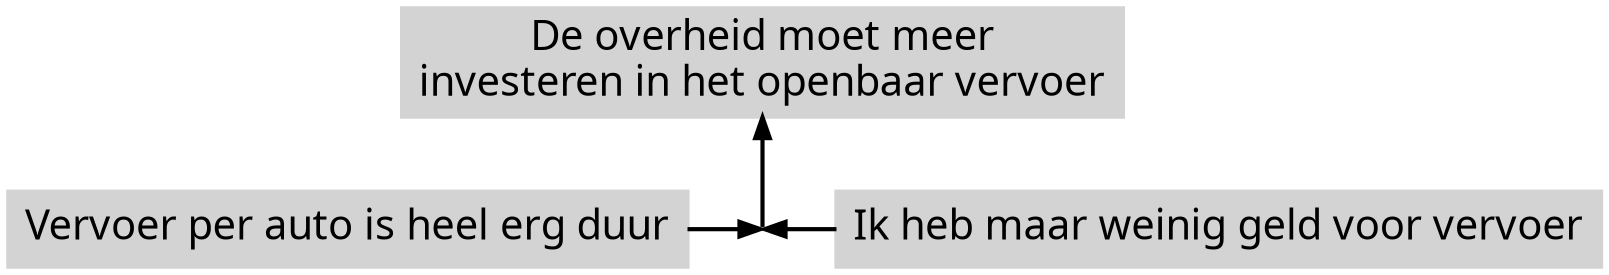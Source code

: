digraph argumentatie {
    rankdir=BT;

    node [shape=rect, style="filled", color=lightgrey, fontname="Ubuntu",
          fontcolor=black, penwidth=2, fixedsize=false, fontsize=20];

    edge [penwidth=2, fontname="Ubuntu", fontsize=16, fontcolor=black];

    Arg1 [label="Vervoer per auto is heel erg duur"];
    Arg2 [label="Ik heb maar weinig geld voor vervoer"];
    Stand [label="De overheid moet meer\ninvesteren in het openbaar vervoer"];

    merge [label="", shape=point, width=0];

    { rank=same; Arg1; merge; Arg2; }

    Arg1 -> merge [style=invis, minlen=2];
    merge -> Arg2 [style=invis, minlen=2];

    Arg1:e -> merge [dir=none, constraint=false];
    Arg2:w -> merge [dir=none, constraint=false];

    merge -> Stand;
}
